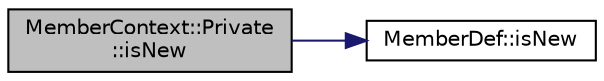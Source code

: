digraph "MemberContext::Private::isNew"
{
 // LATEX_PDF_SIZE
  edge [fontname="Helvetica",fontsize="10",labelfontname="Helvetica",labelfontsize="10"];
  node [fontname="Helvetica",fontsize="10",shape=record];
  rankdir="LR";
  Node1 [label="MemberContext::Private\l::isNew",height=0.2,width=0.4,color="black", fillcolor="grey75", style="filled", fontcolor="black",tooltip=" "];
  Node1 -> Node2 [color="midnightblue",fontsize="10",style="solid",fontname="Helvetica"];
  Node2 [label="MemberDef::isNew",height=0.2,width=0.4,color="black", fillcolor="white", style="filled",URL="$classMemberDef.html#a0ceb921ed3647329a26b0c9ce434658d",tooltip=" "];
}
